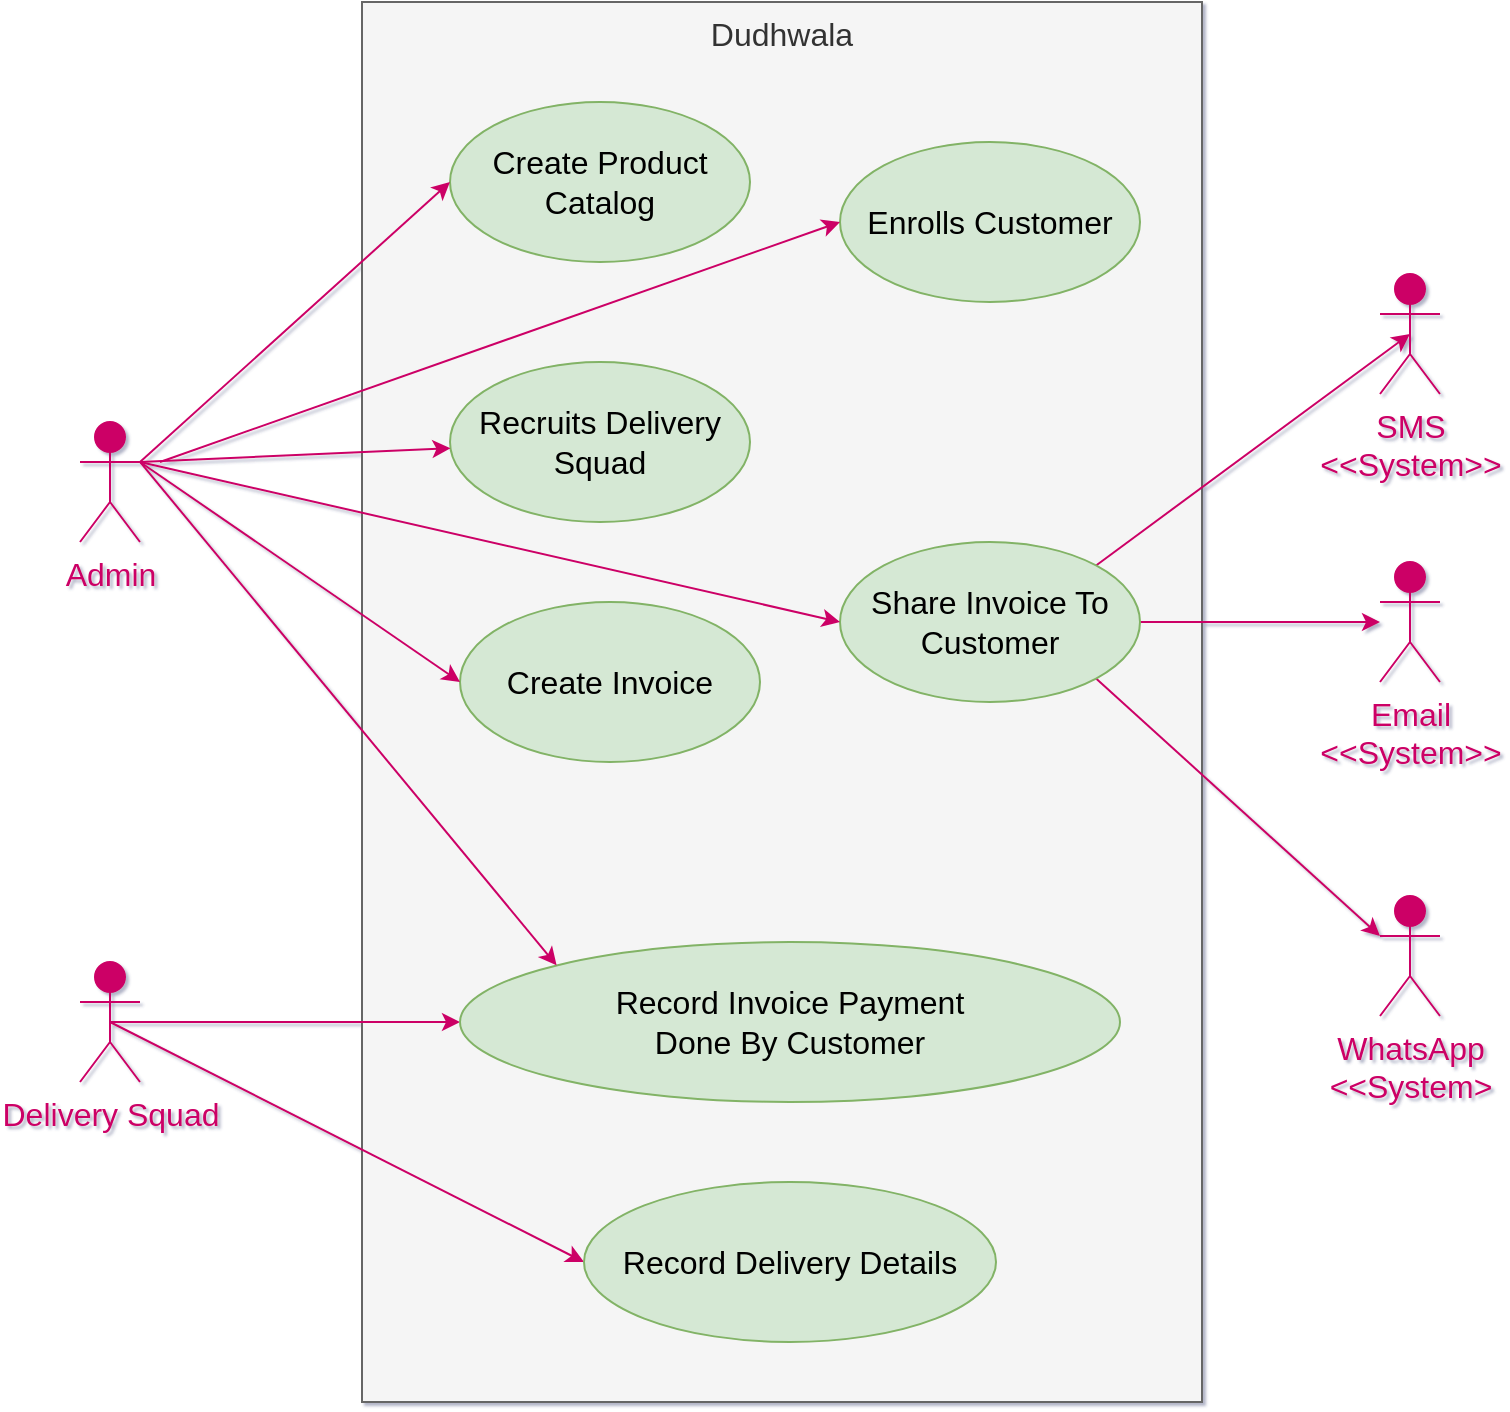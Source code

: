 <mxfile>
    <diagram id="R2lEEEUBdFMjLlhIrx00" name="Page-1">
        <mxGraphModel dx="-123" dy="558" grid="1" gridSize="10" guides="1" tooltips="1" connect="1" arrows="1" fold="1" page="1" pageScale="1" pageWidth="850" pageHeight="1100" math="0" shadow="1" extFonts="Permanent Marker^https://fonts.googleapis.com/css?family=Permanent+Marker">
            <root>
                <mxCell id="0"/>
                <mxCell id="1" parent="0"/>
                <mxCell id="2" value="Admin" style="shape=umlActor;verticalLabelPosition=bottom;verticalAlign=top;html=1;outlineConnect=0;shadow=0;fillColor=#CC0066;strokeColor=#CC0066;fontSize=16;fontColor=#CC0066;" parent="1" vertex="1">
                    <mxGeometry x="1120" y="250" width="30" height="60" as="geometry"/>
                </mxCell>
                <mxCell id="6" value="Dudhwala" style="rounded=0;whiteSpace=wrap;html=1;shadow=0;fontSize=16;fillColor=#f5f5f5;strokeColor=#666666;verticalAlign=top;fontColor=#333333;" parent="1" vertex="1">
                    <mxGeometry x="1261" y="40" width="420" height="700" as="geometry"/>
                </mxCell>
                <mxCell id="7" value="Create Product Catalog" style="ellipse;whiteSpace=wrap;html=1;shadow=0;fontSize=16;fillColor=#d5e8d4;strokeColor=#82b366;" parent="1" vertex="1">
                    <mxGeometry x="1305" y="90" width="150" height="80" as="geometry"/>
                </mxCell>
                <mxCell id="10" style="edgeStyle=none;html=1;exitX=1;exitY=0.333;exitDx=0;exitDy=0;exitPerimeter=0;fontSize=16;entryX=0;entryY=0.5;entryDx=0;entryDy=0;strokeColor=#CC0066;" parent="1" source="2" target="7" edge="1">
                    <mxGeometry relative="1" as="geometry"/>
                </mxCell>
                <mxCell id="11" value="Enrolls Customer" style="ellipse;whiteSpace=wrap;html=1;shadow=0;fontSize=16;fillColor=#d5e8d4;strokeColor=#82b366;" parent="1" vertex="1">
                    <mxGeometry x="1500" y="110" width="150" height="80" as="geometry"/>
                </mxCell>
                <mxCell id="12" value="Recruits Delivery Squad" style="ellipse;whiteSpace=wrap;html=1;shadow=0;fontSize=16;fillColor=#d5e8d4;strokeColor=#82b366;" parent="1" vertex="1">
                    <mxGeometry x="1305" y="220" width="150" height="80" as="geometry"/>
                </mxCell>
                <mxCell id="13" value="Create Invoice" style="ellipse;whiteSpace=wrap;html=1;shadow=0;fontSize=16;fillColor=#d5e8d4;strokeColor=#82b366;" parent="1" vertex="1">
                    <mxGeometry x="1310" y="340" width="150" height="80" as="geometry"/>
                </mxCell>
                <mxCell id="19" style="edgeStyle=none;html=1;entryX=0;entryY=0.5;entryDx=0;entryDy=0;fontSize=16;fillColor=#f8cecc;strokeColor=#CC0066;" parent="1" target="11" edge="1">
                    <mxGeometry relative="1" as="geometry">
                        <mxPoint x="1160" y="270" as="sourcePoint"/>
                    </mxGeometry>
                </mxCell>
                <mxCell id="21" style="edgeStyle=none;html=1;exitX=1;exitY=0.333;exitDx=0;exitDy=0;exitPerimeter=0;fontSize=16;strokeColor=#CC0066;" parent="1" source="2" target="12" edge="1">
                    <mxGeometry relative="1" as="geometry"/>
                </mxCell>
                <mxCell id="23" style="edgeStyle=none;html=1;exitX=1;exitY=0.333;exitDx=0;exitDy=0;exitPerimeter=0;entryX=0;entryY=0.5;entryDx=0;entryDy=0;fontSize=16;strokeColor=#CC0066;" parent="1" source="2" target="13" edge="1">
                    <mxGeometry relative="1" as="geometry"/>
                </mxCell>
                <mxCell id="26" style="edgeStyle=none;html=1;exitX=0.5;exitY=0.5;exitDx=0;exitDy=0;exitPerimeter=0;fontSize=16;entryX=0;entryY=0.5;entryDx=0;entryDy=0;strokeColor=#CC0066;" parent="1" source="24" target="25" edge="1">
                    <mxGeometry relative="1" as="geometry"/>
                </mxCell>
                <mxCell id="31" style="edgeStyle=none;html=1;exitX=0.5;exitY=0.5;exitDx=0;exitDy=0;exitPerimeter=0;entryX=0;entryY=0.5;entryDx=0;entryDy=0;fontSize=16;strokeColor=#CC0066;" parent="1" source="24" target="28" edge="1">
                    <mxGeometry relative="1" as="geometry"/>
                </mxCell>
                <mxCell id="24" value="Delivery Squad" style="shape=umlActor;verticalLabelPosition=bottom;verticalAlign=top;html=1;outlineConnect=0;shadow=0;fillColor=#CC0066;strokeColor=#CC0066;fontSize=16;fontColor=#CC0066;" parent="1" vertex="1">
                    <mxGeometry x="1120" y="520" width="30" height="60" as="geometry"/>
                </mxCell>
                <mxCell id="25" value="Record Delivery Details" style="ellipse;whiteSpace=wrap;html=1;shadow=0;fontSize=16;fillColor=#d5e8d4;strokeColor=#82b366;" parent="1" vertex="1">
                    <mxGeometry x="1372" y="630" width="206" height="80" as="geometry"/>
                </mxCell>
                <mxCell id="28" value="Record Invoice Payment &lt;br&gt;Done By Customer" style="ellipse;whiteSpace=wrap;html=1;shadow=0;fontSize=16;fillColor=#d5e8d4;strokeColor=#82b366;" parent="1" vertex="1">
                    <mxGeometry x="1310" y="510" width="330" height="80" as="geometry"/>
                </mxCell>
                <mxCell id="30" style="edgeStyle=none;html=1;exitX=1;exitY=0.333;exitDx=0;exitDy=0;exitPerimeter=0;entryX=0;entryY=0;entryDx=0;entryDy=0;fontSize=16;strokeColor=#CC0066;" parent="1" source="2" target="28" edge="1">
                    <mxGeometry relative="1" as="geometry"/>
                </mxCell>
                <mxCell id="43" style="edgeStyle=none;html=1;exitX=1;exitY=0;exitDx=0;exitDy=0;entryX=0.5;entryY=0.5;entryDx=0;entryDy=0;entryPerimeter=0;fontSize=16;strokeColor=#CC0066;" parent="1" source="32" target="34" edge="1">
                    <mxGeometry relative="1" as="geometry"/>
                </mxCell>
                <mxCell id="45" style="edgeStyle=none;html=1;exitX=1;exitY=0.5;exitDx=0;exitDy=0;fontSize=16;strokeColor=#CC0066;" parent="1" source="32" target="36" edge="1">
                    <mxGeometry relative="1" as="geometry"/>
                </mxCell>
                <mxCell id="46" style="edgeStyle=none;html=1;exitX=1;exitY=1;exitDx=0;exitDy=0;entryX=0;entryY=0.333;entryDx=0;entryDy=0;entryPerimeter=0;fontSize=16;strokeColor=#CC0066;" parent="1" source="32" target="35" edge="1">
                    <mxGeometry relative="1" as="geometry"/>
                </mxCell>
                <mxCell id="32" value="Share Invoice To Customer" style="ellipse;whiteSpace=wrap;html=1;shadow=0;fontSize=16;fillColor=#d5e8d4;strokeColor=#82b366;" parent="1" vertex="1">
                    <mxGeometry x="1500" y="310" width="150" height="80" as="geometry"/>
                </mxCell>
                <mxCell id="33" style="edgeStyle=none;html=1;exitX=1;exitY=0.333;exitDx=0;exitDy=0;exitPerimeter=0;entryX=0;entryY=0.5;entryDx=0;entryDy=0;fontSize=16;strokeColor=#CC0066;" parent="1" source="2" target="32" edge="1">
                    <mxGeometry relative="1" as="geometry"/>
                </mxCell>
                <mxCell id="34" value="SMS&lt;br&gt;&amp;lt;&amp;lt;System&amp;gt;&amp;gt;" style="shape=umlActor;verticalLabelPosition=bottom;verticalAlign=top;html=1;outlineConnect=0;shadow=0;fillColor=#CC0066;strokeColor=#CC0066;fontSize=16;fontColor=#CC0066;" parent="1" vertex="1">
                    <mxGeometry x="1770" y="176" width="30" height="60" as="geometry"/>
                </mxCell>
                <mxCell id="35" value="WhatsApp&lt;br&gt;&amp;lt;&amp;lt;System&amp;gt;" style="shape=umlActor;verticalLabelPosition=bottom;verticalAlign=top;html=1;outlineConnect=0;shadow=0;fillColor=#CC0066;strokeColor=#CC0066;fontSize=16;fontColor=#CC0066;" parent="1" vertex="1">
                    <mxGeometry x="1770" y="487" width="30" height="60" as="geometry"/>
                </mxCell>
                <mxCell id="36" value="Email&lt;br&gt;&amp;lt;&amp;lt;System&amp;gt;&amp;gt;" style="shape=umlActor;verticalLabelPosition=bottom;verticalAlign=top;html=1;outlineConnect=0;shadow=0;fillColor=#CC0066;strokeColor=#CC0066;fontSize=16;fontColor=#CC0066;" parent="1" vertex="1">
                    <mxGeometry x="1770" y="320" width="30" height="60" as="geometry"/>
                </mxCell>
            </root>
        </mxGraphModel>
    </diagram>
</mxfile>